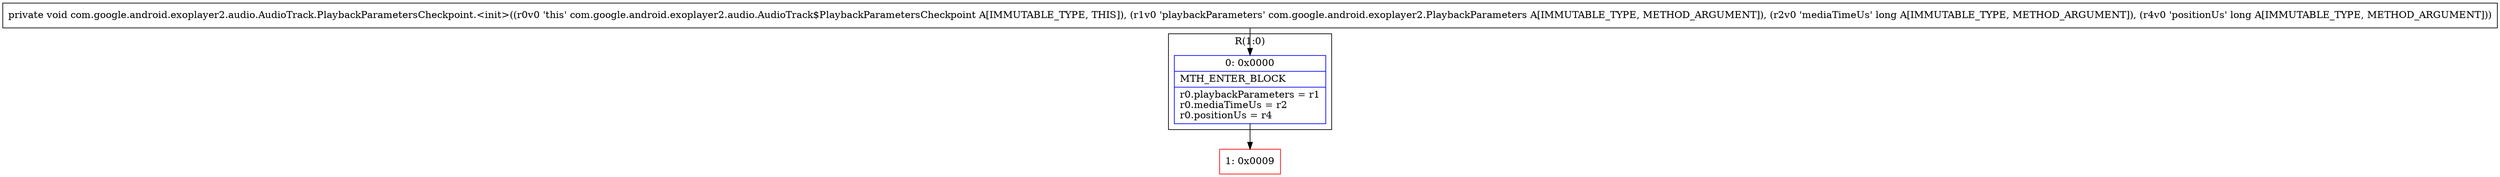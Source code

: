 digraph "CFG forcom.google.android.exoplayer2.audio.AudioTrack.PlaybackParametersCheckpoint.\<init\>(Lcom\/google\/android\/exoplayer2\/PlaybackParameters;JJ)V" {
subgraph cluster_Region_1693612034 {
label = "R(1:0)";
node [shape=record,color=blue];
Node_0 [shape=record,label="{0\:\ 0x0000|MTH_ENTER_BLOCK\l|r0.playbackParameters = r1\lr0.mediaTimeUs = r2\lr0.positionUs = r4\l}"];
}
Node_1 [shape=record,color=red,label="{1\:\ 0x0009}"];
MethodNode[shape=record,label="{private void com.google.android.exoplayer2.audio.AudioTrack.PlaybackParametersCheckpoint.\<init\>((r0v0 'this' com.google.android.exoplayer2.audio.AudioTrack$PlaybackParametersCheckpoint A[IMMUTABLE_TYPE, THIS]), (r1v0 'playbackParameters' com.google.android.exoplayer2.PlaybackParameters A[IMMUTABLE_TYPE, METHOD_ARGUMENT]), (r2v0 'mediaTimeUs' long A[IMMUTABLE_TYPE, METHOD_ARGUMENT]), (r4v0 'positionUs' long A[IMMUTABLE_TYPE, METHOD_ARGUMENT])) }"];
MethodNode -> Node_0;
Node_0 -> Node_1;
}

